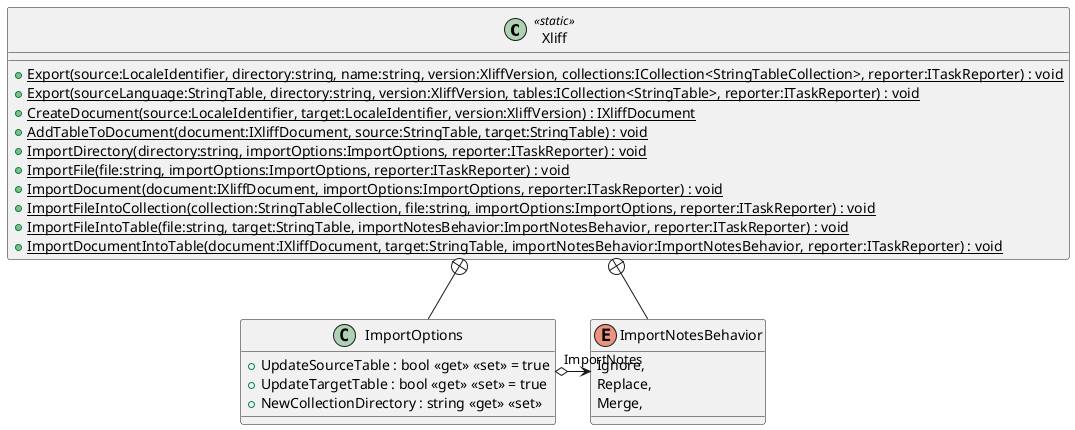 @startuml
class Xliff <<static>> {
    + {static} Export(source:LocaleIdentifier, directory:string, name:string, version:XliffVersion, collections:ICollection<StringTableCollection>, reporter:ITaskReporter) : void
    + {static} Export(sourceLanguage:StringTable, directory:string, version:XliffVersion, tables:ICollection<StringTable>, reporter:ITaskReporter) : void
    + {static} CreateDocument(source:LocaleIdentifier, target:LocaleIdentifier, version:XliffVersion) : IXliffDocument
    + {static} AddTableToDocument(document:IXliffDocument, source:StringTable, target:StringTable) : void
    + {static} ImportDirectory(directory:string, importOptions:ImportOptions, reporter:ITaskReporter) : void
    + {static} ImportFile(file:string, importOptions:ImportOptions, reporter:ITaskReporter) : void
    + {static} ImportDocument(document:IXliffDocument, importOptions:ImportOptions, reporter:ITaskReporter) : void
    + {static} ImportFileIntoCollection(collection:StringTableCollection, file:string, importOptions:ImportOptions, reporter:ITaskReporter) : void
    + {static} ImportFileIntoTable(file:string, target:StringTable, importNotesBehavior:ImportNotesBehavior, reporter:ITaskReporter) : void
    + {static} ImportDocumentIntoTable(document:IXliffDocument, target:StringTable, importNotesBehavior:ImportNotesBehavior, reporter:ITaskReporter) : void
}
enum ImportNotesBehavior {
    Ignore,
    Replace,
    Merge,
}
class ImportOptions {
    + UpdateSourceTable : bool <<get>> <<set>> = true
    + UpdateTargetTable : bool <<get>> <<set>> = true
    + NewCollectionDirectory : string <<get>> <<set>>
}
Xliff +-- ImportNotesBehavior
Xliff +-- ImportOptions
ImportOptions o-> "ImportNotes" ImportNotesBehavior
@enduml
